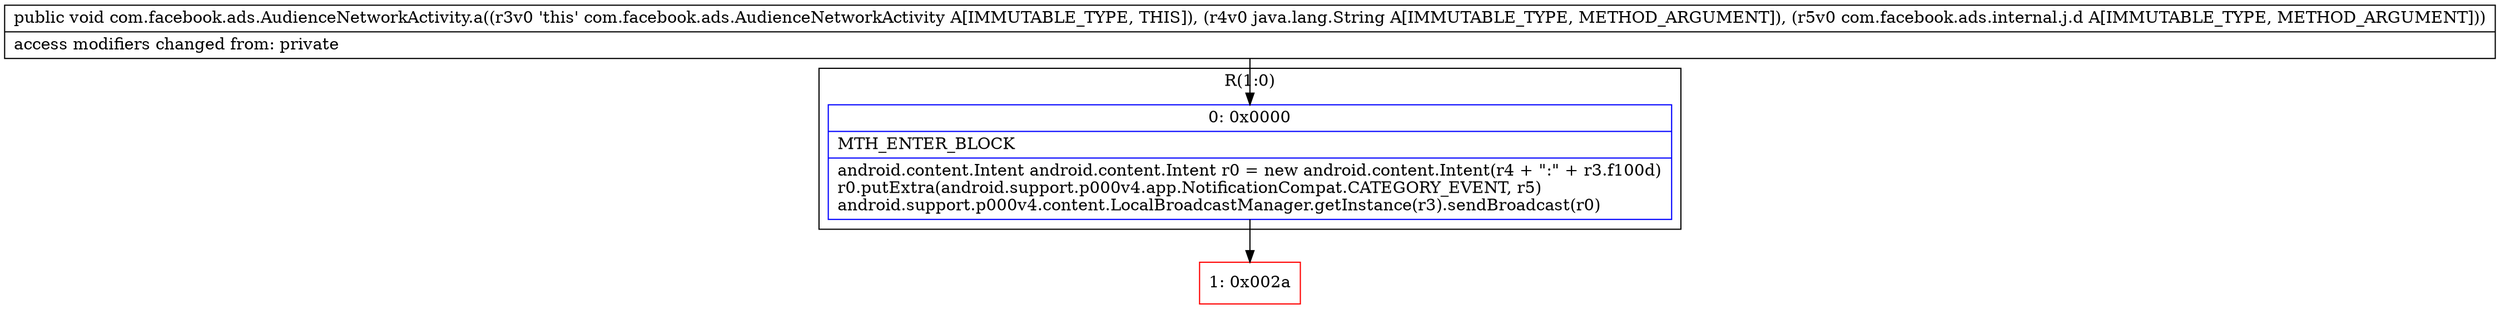 digraph "CFG forcom.facebook.ads.AudienceNetworkActivity.a(Ljava\/lang\/String;Lcom\/facebook\/ads\/internal\/j\/d;)V" {
subgraph cluster_Region_1907641365 {
label = "R(1:0)";
node [shape=record,color=blue];
Node_0 [shape=record,label="{0\:\ 0x0000|MTH_ENTER_BLOCK\l|android.content.Intent android.content.Intent r0 = new android.content.Intent(r4 + \":\" + r3.f100d)\lr0.putExtra(android.support.p000v4.app.NotificationCompat.CATEGORY_EVENT, r5)\landroid.support.p000v4.content.LocalBroadcastManager.getInstance(r3).sendBroadcast(r0)\l}"];
}
Node_1 [shape=record,color=red,label="{1\:\ 0x002a}"];
MethodNode[shape=record,label="{public void com.facebook.ads.AudienceNetworkActivity.a((r3v0 'this' com.facebook.ads.AudienceNetworkActivity A[IMMUTABLE_TYPE, THIS]), (r4v0 java.lang.String A[IMMUTABLE_TYPE, METHOD_ARGUMENT]), (r5v0 com.facebook.ads.internal.j.d A[IMMUTABLE_TYPE, METHOD_ARGUMENT]))  | access modifiers changed from: private\l}"];
MethodNode -> Node_0;
Node_0 -> Node_1;
}

